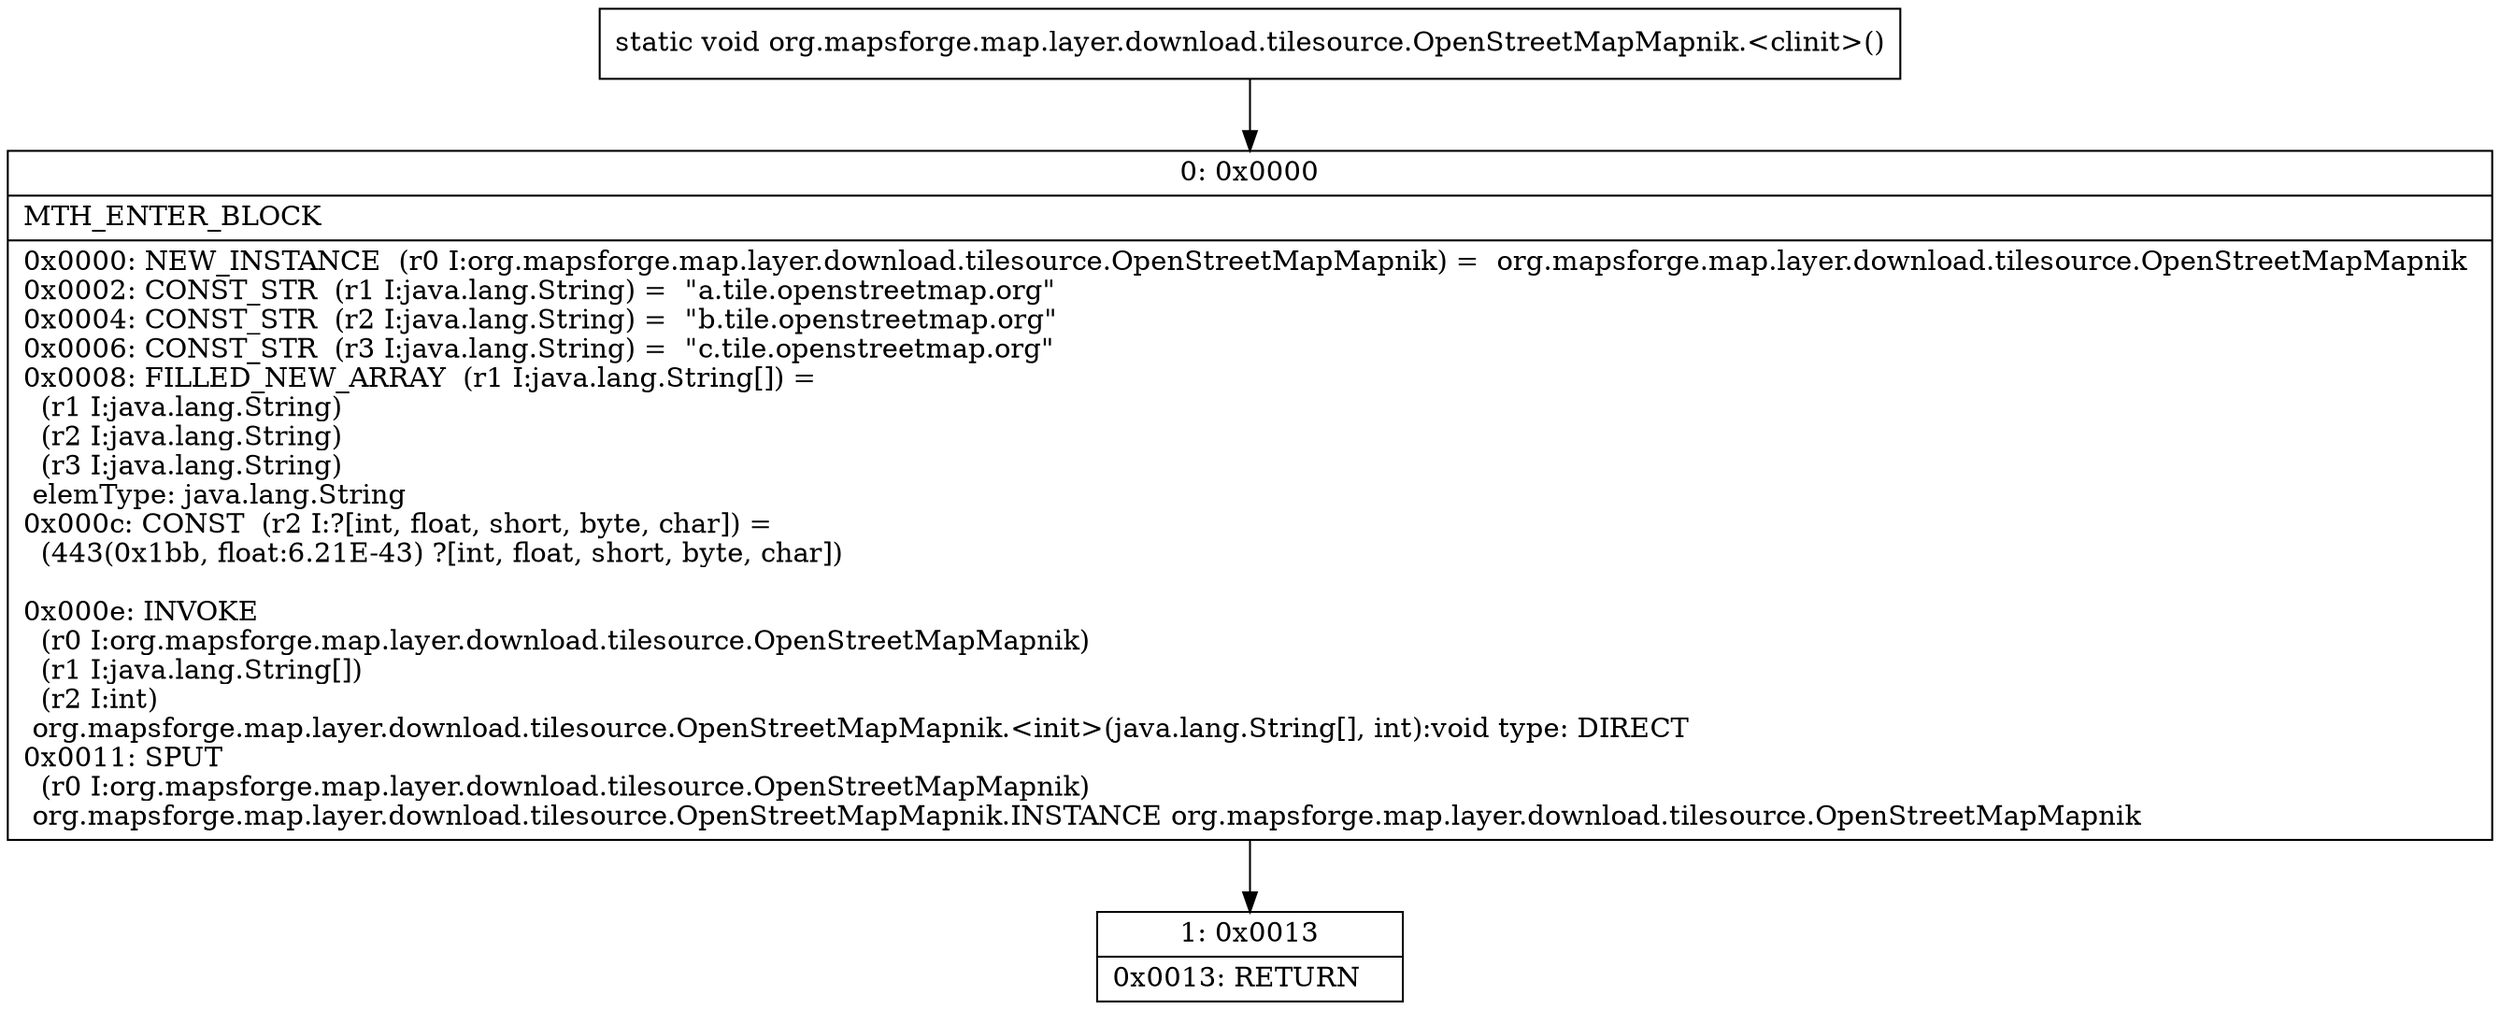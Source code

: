 digraph "CFG fororg.mapsforge.map.layer.download.tilesource.OpenStreetMapMapnik.\<clinit\>()V" {
Node_0 [shape=record,label="{0\:\ 0x0000|MTH_ENTER_BLOCK\l|0x0000: NEW_INSTANCE  (r0 I:org.mapsforge.map.layer.download.tilesource.OpenStreetMapMapnik) =  org.mapsforge.map.layer.download.tilesource.OpenStreetMapMapnik \l0x0002: CONST_STR  (r1 I:java.lang.String) =  \"a.tile.openstreetmap.org\" \l0x0004: CONST_STR  (r2 I:java.lang.String) =  \"b.tile.openstreetmap.org\" \l0x0006: CONST_STR  (r3 I:java.lang.String) =  \"c.tile.openstreetmap.org\" \l0x0008: FILLED_NEW_ARRAY  (r1 I:java.lang.String[]) = \l  (r1 I:java.lang.String)\l  (r2 I:java.lang.String)\l  (r3 I:java.lang.String)\l elemType: java.lang.String \l0x000c: CONST  (r2 I:?[int, float, short, byte, char]) = \l  (443(0x1bb, float:6.21E\-43) ?[int, float, short, byte, char])\l \l0x000e: INVOKE  \l  (r0 I:org.mapsforge.map.layer.download.tilesource.OpenStreetMapMapnik)\l  (r1 I:java.lang.String[])\l  (r2 I:int)\l org.mapsforge.map.layer.download.tilesource.OpenStreetMapMapnik.\<init\>(java.lang.String[], int):void type: DIRECT \l0x0011: SPUT  \l  (r0 I:org.mapsforge.map.layer.download.tilesource.OpenStreetMapMapnik)\l org.mapsforge.map.layer.download.tilesource.OpenStreetMapMapnik.INSTANCE org.mapsforge.map.layer.download.tilesource.OpenStreetMapMapnik \l}"];
Node_1 [shape=record,label="{1\:\ 0x0013|0x0013: RETURN   \l}"];
MethodNode[shape=record,label="{static void org.mapsforge.map.layer.download.tilesource.OpenStreetMapMapnik.\<clinit\>() }"];
MethodNode -> Node_0;
Node_0 -> Node_1;
}

